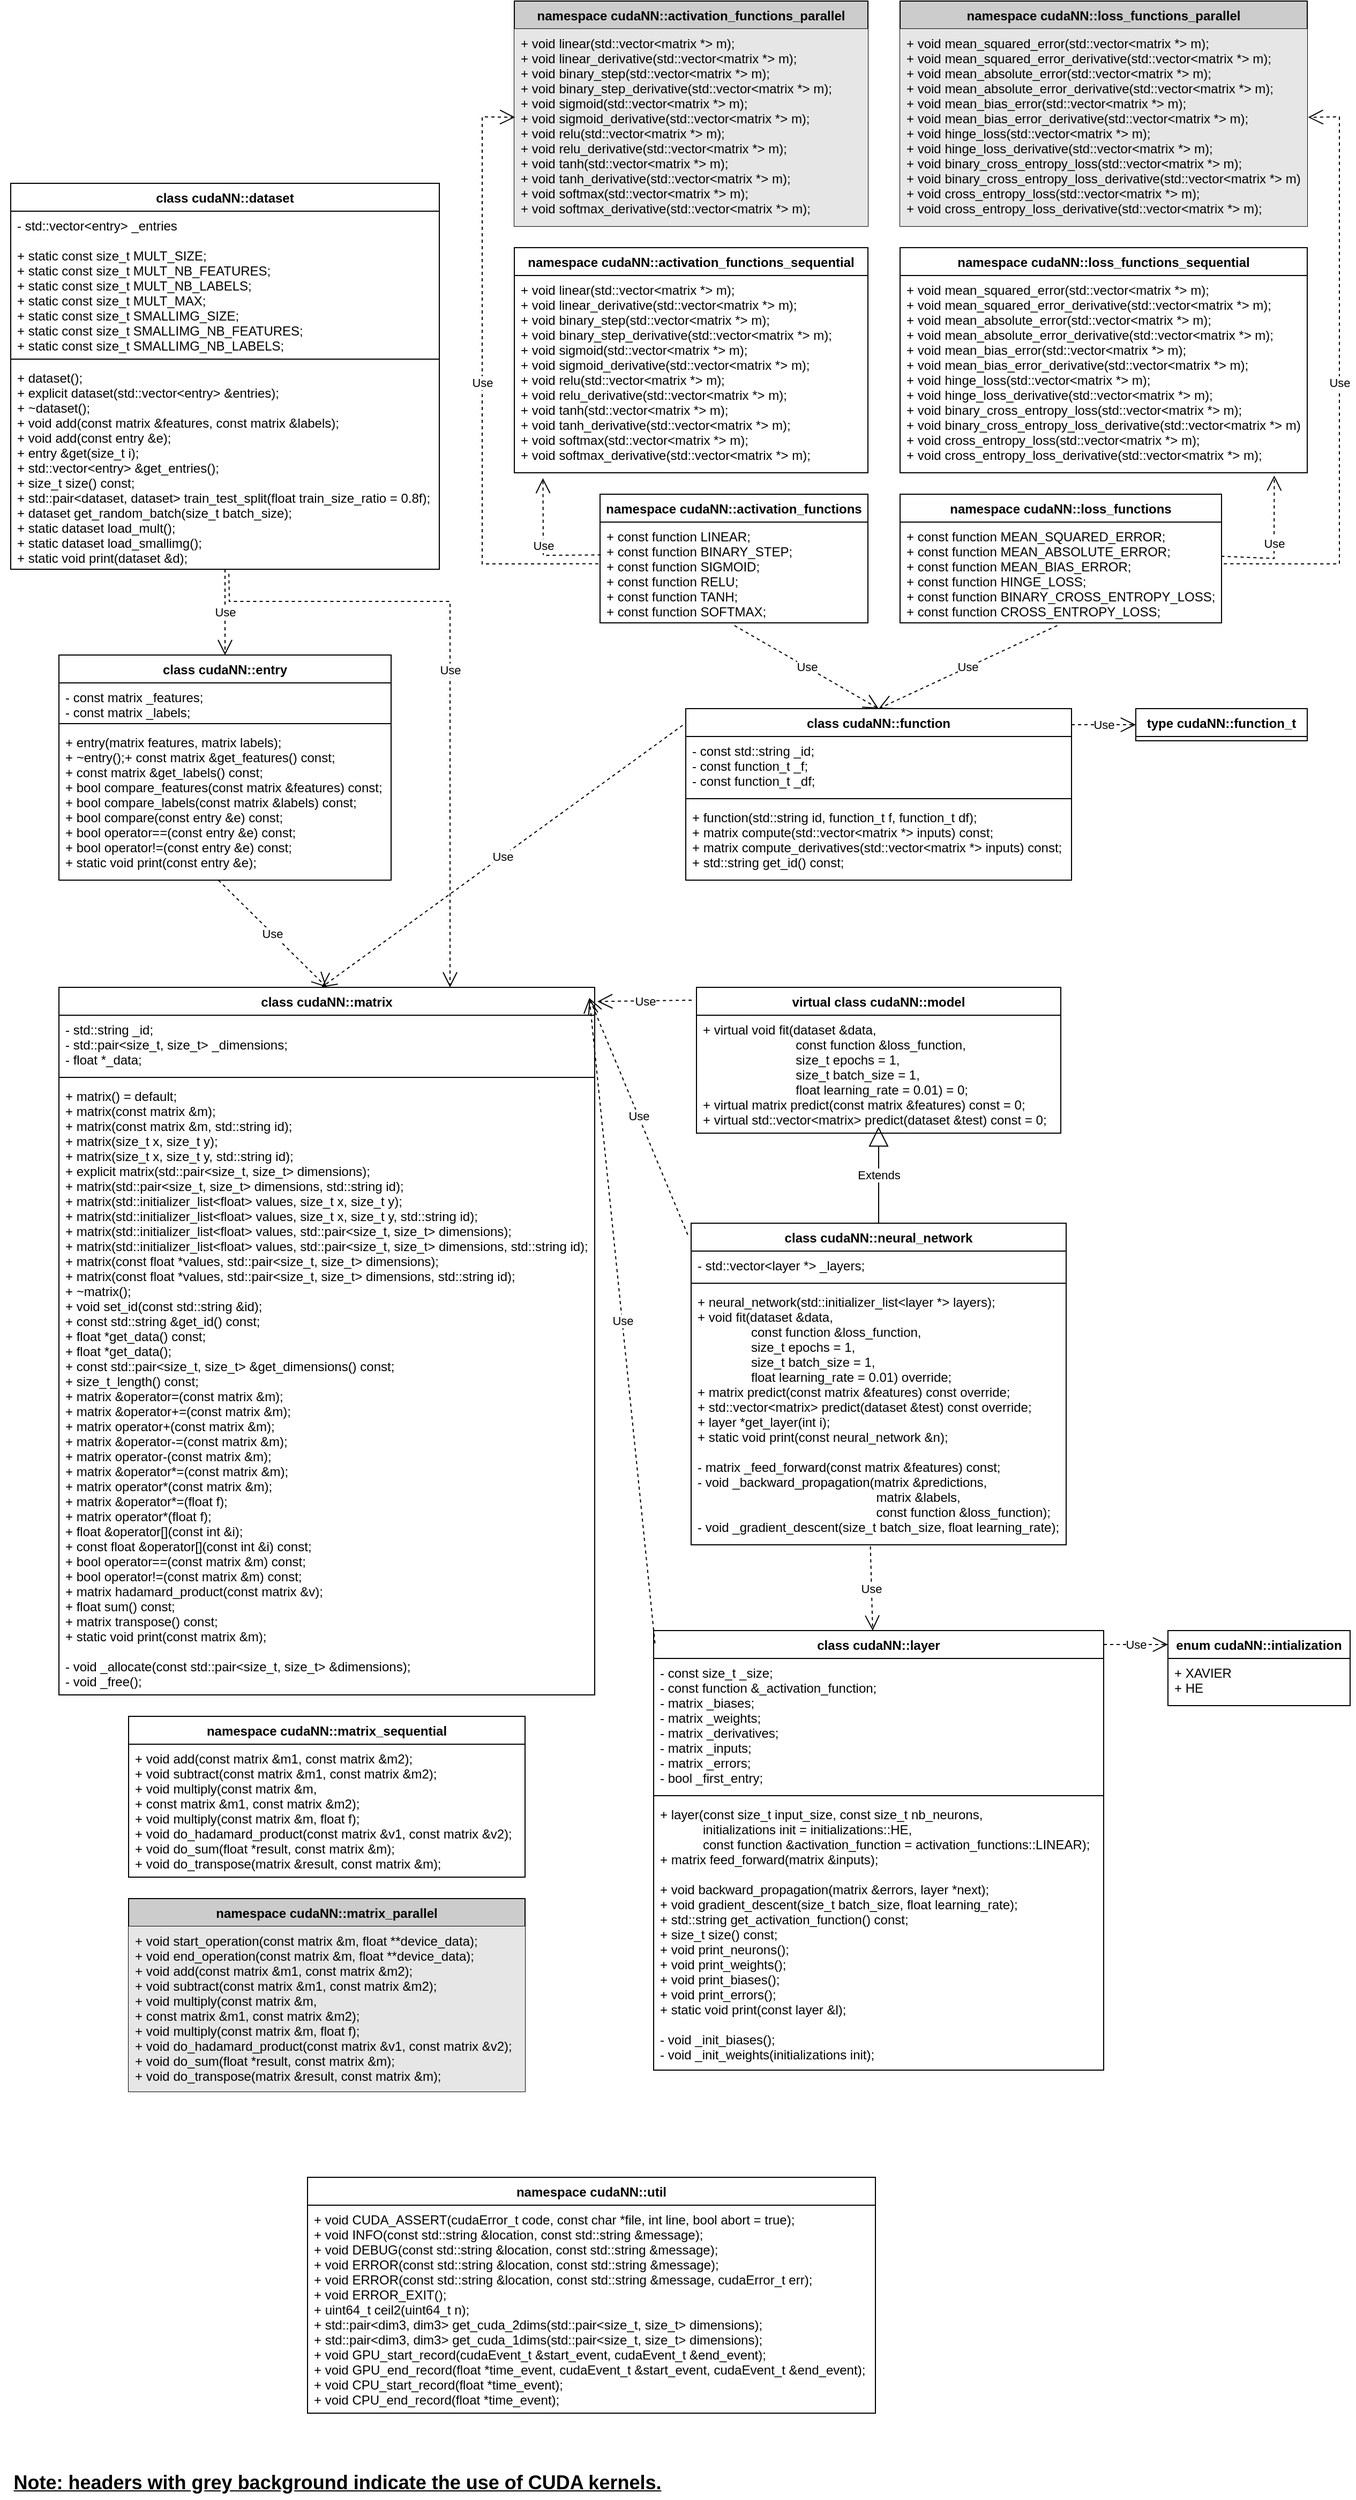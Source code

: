 <mxfile version="16.6.1" type="device"><diagram id="lW9xY2xVOV6UaGJM4TtB" name="Page-1"><mxGraphModel dx="1588" dy="1876" grid="1" gridSize="10" guides="1" tooltips="1" connect="1" arrows="1" fold="1" page="1" pageScale="1" pageWidth="827" pageHeight="1169" math="0" shadow="0"><root><mxCell id="0"/><mxCell id="1" parent="0"/><mxCell id="cubuI6TpVkCStN82LW3D-2" value="class cudaNN::matrix" style="swimlane;fontStyle=1;align=center;verticalAlign=top;childLayout=stackLayout;horizontal=1;startSize=26;horizontalStack=0;resizeParent=1;resizeParentMax=0;resizeLast=0;collapsible=1;marginBottom=0;" parent="1" vertex="1"><mxGeometry x="65" y="360" width="500" height="660" as="geometry"/></mxCell><mxCell id="cubuI6TpVkCStN82LW3D-3" value="- std::string _id;&#10;- std::pair&lt;size_t, size_t&gt; _dimensions;&#10;- float *_data;" style="text;strokeColor=none;fillColor=none;align=left;verticalAlign=top;spacingLeft=4;spacingRight=4;overflow=hidden;rotatable=0;points=[[0,0.5],[1,0.5]];portConstraint=eastwest;" parent="cubuI6TpVkCStN82LW3D-2" vertex="1"><mxGeometry y="26" width="500" height="54" as="geometry"/></mxCell><mxCell id="cubuI6TpVkCStN82LW3D-4" value="" style="line;strokeWidth=1;fillColor=none;align=left;verticalAlign=middle;spacingTop=-1;spacingLeft=3;spacingRight=3;rotatable=0;labelPosition=right;points=[];portConstraint=eastwest;" parent="cubuI6TpVkCStN82LW3D-2" vertex="1"><mxGeometry y="80" width="500" height="8" as="geometry"/></mxCell><mxCell id="cubuI6TpVkCStN82LW3D-5" value="+ matrix() = default;&#10;+ matrix(const matrix &amp;m);&#10;+ matrix(const matrix &amp;m, std::string id);&#10;+ matrix(size_t x, size_t y);&#10;+ matrix(size_t x, size_t y, std::string id);&#10;+ explicit matrix(std::pair&lt;size_t, size_t&gt; dimensions);&#10;+ matrix(std::pair&lt;size_t, size_t&gt; dimensions, std::string id);&#10;+ matrix(std::initializer_list&lt;float&gt; values, size_t x, size_t y);&#10;+ matrix(std::initializer_list&lt;float&gt; values, size_t x, size_t y, std::string id);&#10;+ matrix(std::initializer_list&lt;float&gt; values, std::pair&lt;size_t, size_t&gt; dimensions);&#10;+ matrix(std::initializer_list&lt;float&gt; values, std::pair&lt;size_t, size_t&gt; dimensions, std::string id);&#10;+ matrix(const float *values, std::pair&lt;size_t, size_t&gt; dimensions);&#10;+ matrix(const float *values, std::pair&lt;size_t, size_t&gt; dimensions, std::string id);&#10;+ ~matrix();&#10;+ void set_id(const std::string &amp;id);&#10;+ const std::string &amp;get_id() const;&#10;+ float *get_data() const;&#10;+ float *get_data();&#10;+ const std::pair&lt;size_t, size_t&gt; &amp;get_dimensions() const;&#10;+ size_t_length() const;&#10;+ matrix &amp;operator=(const matrix &amp;m);&#10;+ matrix &amp;operator+=(const matrix &amp;m);&#10;+ matrix operator+(const matrix &amp;m);&#10;+ matrix &amp;operator-=(const matrix &amp;m);&#10;+ matrix operator-(const matrix &amp;m);&#10;+ matrix &amp;operator*=(const matrix &amp;m);&#10;+ matrix operator*(const matrix &amp;m);&#10;+ matrix &amp;operator*=(float f);&#10;+ matrix operator*(float f);&#10;+ float &amp;operator[](const int &amp;i);&#10;+ const float &amp;operator[](const int &amp;i) const;&#10;+ bool operator==(const matrix &amp;m) const;&#10;+ bool operator!=(const matrix &amp;m) const;&#10;+ matrix hadamard_product(const matrix &amp;v);&#10;+ float sum() const;&#10;+ matrix transpose() const;&#10;+ static void print(const matrix &amp;m);&#10;&#10;- void _allocate(const std::pair&lt;size_t, size_t&gt; &amp;dimensions);&#10;- void _free();&#10;" style="text;strokeColor=none;fillColor=none;align=left;verticalAlign=top;spacingLeft=4;spacingRight=4;overflow=hidden;rotatable=0;points=[[0,0.5],[1,0.5]];portConstraint=eastwest;" parent="cubuI6TpVkCStN82LW3D-2" vertex="1"><mxGeometry y="88" width="500" height="572" as="geometry"/></mxCell><mxCell id="cubuI6TpVkCStN82LW3D-6" value="class cudaNN::entry" style="swimlane;fontStyle=1;align=center;verticalAlign=top;childLayout=stackLayout;horizontal=1;startSize=26;horizontalStack=0;resizeParent=1;resizeParentMax=0;resizeLast=0;collapsible=1;marginBottom=0;" parent="1" vertex="1"><mxGeometry x="65" y="50" width="310" height="210" as="geometry"/></mxCell><mxCell id="cubuI6TpVkCStN82LW3D-7" value="- const matrix _features;&#10;- const matrix _labels;" style="text;strokeColor=none;fillColor=none;align=left;verticalAlign=top;spacingLeft=4;spacingRight=4;overflow=hidden;rotatable=0;points=[[0,0.5],[1,0.5]];portConstraint=eastwest;" parent="cubuI6TpVkCStN82LW3D-6" vertex="1"><mxGeometry y="26" width="310" height="34" as="geometry"/></mxCell><mxCell id="cubuI6TpVkCStN82LW3D-8" value="" style="line;strokeWidth=1;fillColor=none;align=left;verticalAlign=middle;spacingTop=-1;spacingLeft=3;spacingRight=3;rotatable=0;labelPosition=right;points=[];portConstraint=eastwest;" parent="cubuI6TpVkCStN82LW3D-6" vertex="1"><mxGeometry y="60" width="310" height="8" as="geometry"/></mxCell><mxCell id="cubuI6TpVkCStN82LW3D-9" value="+ entry(matrix features, matrix labels);&#10;+ ~entry();+ const matrix &amp;get_features() const;&#10;+ const matrix &amp;get_labels() const;&#10;+ bool compare_features(const matrix &amp;features) const;&#10;+ bool compare_labels(const matrix &amp;labels) const;&#10;+ bool compare(const entry &amp;e) const;&#10;+ bool operator==(const entry &amp;e) const;&#10;+ bool operator!=(const entry &amp;e) const;&#10;+ static void print(const entry &amp;e);&#10;" style="text;strokeColor=none;fillColor=none;align=left;verticalAlign=top;spacingLeft=4;spacingRight=4;overflow=hidden;rotatable=0;points=[[0,0.5],[1,0.5]];portConstraint=eastwest;" parent="cubuI6TpVkCStN82LW3D-6" vertex="1"><mxGeometry y="68" width="310" height="142" as="geometry"/></mxCell><mxCell id="cubuI6TpVkCStN82LW3D-10" value="class cudaNN::dataset" style="swimlane;fontStyle=1;align=center;verticalAlign=top;childLayout=stackLayout;horizontal=1;startSize=26;horizontalStack=0;resizeParent=1;resizeParentMax=0;resizeLast=0;collapsible=1;marginBottom=0;" parent="1" vertex="1"><mxGeometry x="20" y="-390" width="400" height="360" as="geometry"/></mxCell><mxCell id="cubuI6TpVkCStN82LW3D-11" value="- std::vector&lt;entry&gt; _entries&#10;&#10;+ static const size_t MULT_SIZE;&#10;+ static const size_t MULT_NB_FEATURES;&#10;+ static const size_t MULT_NB_LABELS;&#10;+ static const size_t MULT_MAX;&#10;+ static const size_t SMALLIMG_SIZE;&#10;+ static const size_t SMALLIMG_NB_FEATURES;&#10;+ static const size_t SMALLIMG_NB_LABELS;" style="text;strokeColor=none;fillColor=none;align=left;verticalAlign=top;spacingLeft=4;spacingRight=4;overflow=hidden;rotatable=0;points=[[0,0.5],[1,0.5]];portConstraint=eastwest;" parent="cubuI6TpVkCStN82LW3D-10" vertex="1"><mxGeometry y="26" width="400" height="134" as="geometry"/></mxCell><mxCell id="cubuI6TpVkCStN82LW3D-12" value="" style="line;strokeWidth=1;fillColor=none;align=left;verticalAlign=middle;spacingTop=-1;spacingLeft=3;spacingRight=3;rotatable=0;labelPosition=right;points=[];portConstraint=eastwest;" parent="cubuI6TpVkCStN82LW3D-10" vertex="1"><mxGeometry y="160" width="400" height="8" as="geometry"/></mxCell><mxCell id="cubuI6TpVkCStN82LW3D-13" value="+ dataset();&#10;+ explicit dataset(std::vector&lt;entry&gt; &amp;entries);&#10;+ ~dataset();&#10;+ void add(const matrix &amp;features, const matrix &amp;labels);&#10;+ void add(const entry &amp;e);&#10;+ entry &amp;get(size_t i);&#10;+ std::vector&lt;entry&gt; &amp;get_entries();&#10;+ size_t size() const;&#10;+ std::pair&lt;dataset, dataset&gt; train_test_split(float train_size_ratio = 0.8f);&#10;+ dataset get_random_batch(size_t batch_size);&#10;+ static dataset load_mult();&#10;+ static dataset load_smallimg();&#10;+ static void print(dataset &amp;d);" style="text;strokeColor=none;fillColor=none;align=left;verticalAlign=top;spacingLeft=4;spacingRight=4;overflow=hidden;rotatable=0;points=[[0,0.5],[1,0.5]];portConstraint=eastwest;" parent="cubuI6TpVkCStN82LW3D-10" vertex="1"><mxGeometry y="168" width="400" height="192" as="geometry"/></mxCell><mxCell id="cubuI6TpVkCStN82LW3D-15" value="Use" style="endArrow=open;endSize=12;dashed=1;html=1;rounded=0;entryX=0.5;entryY=0;entryDx=0;entryDy=0;exitX=0.48;exitY=1;exitDx=0;exitDy=0;exitPerimeter=0;" parent="1" source="cubuI6TpVkCStN82LW3D-9" target="cubuI6TpVkCStN82LW3D-2" edge="1"><mxGeometry width="160" relative="1" as="geometry"><mxPoint x="230" y="210" as="sourcePoint"/><mxPoint x="270" y="350.002" as="targetPoint"/></mxGeometry></mxCell><mxCell id="cubuI6TpVkCStN82LW3D-21" value="namespace cudaNN::matrix_parallel" style="swimlane;fontStyle=1;align=center;verticalAlign=top;childLayout=stackLayout;horizontal=1;startSize=26;horizontalStack=0;resizeParent=1;resizeParentMax=0;resizeLast=0;collapsible=1;marginBottom=0;fillColor=#CCCCCC;" parent="1" vertex="1"><mxGeometry x="130" y="1210" width="370" height="180" as="geometry"/></mxCell><mxCell id="cubuI6TpVkCStN82LW3D-24" value="+ void start_operation(const matrix &amp;m, float **device_data);&#10;+ void end_operation(const matrix &amp;m, float **device_data);&#10;+ void add(const matrix &amp;m1, const matrix &amp;m2);&#10;+ void subtract(const matrix &amp;m1, const matrix &amp;m2);&#10;+ void multiply(const matrix &amp;m,&#10;+ const matrix &amp;m1, const matrix &amp;m2);&#10;+ void multiply(const matrix &amp;m, float f);&#10;+ void do_hadamard_product(const matrix &amp;v1, const matrix &amp;v2);&#10;+ void do_sum(float *result, const matrix &amp;m);&#10;+ void do_transpose(matrix &amp;result, const matrix &amp;m);" style="text;strokeColor=none;fillColor=#E6E6E6;align=left;verticalAlign=top;spacingLeft=4;spacingRight=4;overflow=hidden;rotatable=0;points=[[0,0.5],[1,0.5]];portConstraint=eastwest;" parent="cubuI6TpVkCStN82LW3D-21" vertex="1"><mxGeometry y="26" width="370" height="154" as="geometry"/></mxCell><mxCell id="cubuI6TpVkCStN82LW3D-25" value="namespace cudaNN::matrix_sequential" style="swimlane;fontStyle=1;align=center;verticalAlign=top;childLayout=stackLayout;horizontal=1;startSize=26;horizontalStack=0;resizeParent=1;resizeParentMax=0;resizeLast=0;collapsible=1;marginBottom=0;" parent="1" vertex="1"><mxGeometry x="130" y="1040" width="370" height="150" as="geometry"/></mxCell><mxCell id="cubuI6TpVkCStN82LW3D-26" value="+ void add(const matrix &amp;m1, const matrix &amp;m2);&#10;+ void subtract(const matrix &amp;m1, const matrix &amp;m2);&#10;+ void multiply(const matrix &amp;m,&#10;+ const matrix &amp;m1, const matrix &amp;m2);&#10;+ void multiply(const matrix &amp;m, float f);&#10;+ void do_hadamard_product(const matrix &amp;v1, const matrix &amp;v2);&#10;+ void do_sum(float *result, const matrix &amp;m);&#10;+ void do_transpose(matrix &amp;result, const matrix &amp;m);" style="text;strokeColor=none;fillColor=none;align=left;verticalAlign=top;spacingLeft=4;spacingRight=4;overflow=hidden;rotatable=0;points=[[0,0.5],[1,0.5]];portConstraint=eastwest;" parent="cubuI6TpVkCStN82LW3D-25" vertex="1"><mxGeometry y="26" width="370" height="124" as="geometry"/></mxCell><mxCell id="cubuI6TpVkCStN82LW3D-30" value="class cudaNN::function" style="swimlane;fontStyle=1;align=center;verticalAlign=top;childLayout=stackLayout;horizontal=1;startSize=26;horizontalStack=0;resizeParent=1;resizeParentMax=0;resizeLast=0;collapsible=1;marginBottom=0;" parent="1" vertex="1"><mxGeometry x="650" y="100" width="360" height="160" as="geometry"/></mxCell><mxCell id="cubuI6TpVkCStN82LW3D-31" value="- const std::string _id;&#10;- const function_t _f;&#10;- const function_t _df;" style="text;strokeColor=none;fillColor=none;align=left;verticalAlign=top;spacingLeft=4;spacingRight=4;overflow=hidden;rotatable=0;points=[[0,0.5],[1,0.5]];portConstraint=eastwest;" parent="cubuI6TpVkCStN82LW3D-30" vertex="1"><mxGeometry y="26" width="360" height="54" as="geometry"/></mxCell><mxCell id="cubuI6TpVkCStN82LW3D-32" value="" style="line;strokeWidth=1;fillColor=none;align=left;verticalAlign=middle;spacingTop=-1;spacingLeft=3;spacingRight=3;rotatable=0;labelPosition=right;points=[];portConstraint=eastwest;" parent="cubuI6TpVkCStN82LW3D-30" vertex="1"><mxGeometry y="80" width="360" height="8" as="geometry"/></mxCell><mxCell id="cubuI6TpVkCStN82LW3D-33" value="+ function(std::string id, function_t f, function_t df);&#10;+ matrix compute(std::vector&lt;matrix *&gt; inputs) const;&#10;+ matrix compute_derivatives(std::vector&lt;matrix *&gt; inputs) const;&#10;+ std::string get_id() const;&#10;" style="text;strokeColor=none;fillColor=none;align=left;verticalAlign=top;spacingLeft=4;spacingRight=4;overflow=hidden;rotatable=0;points=[[0,0.5],[1,0.5]];portConstraint=eastwest;" parent="cubuI6TpVkCStN82LW3D-30" vertex="1"><mxGeometry y="88" width="360" height="72" as="geometry"/></mxCell><mxCell id="cubuI6TpVkCStN82LW3D-34" value="type cudaNN::function_t" style="swimlane;fontStyle=1;align=center;verticalAlign=top;childLayout=stackLayout;horizontal=1;startSize=26;horizontalStack=0;resizeParent=1;resizeParentMax=0;resizeLast=0;collapsible=1;marginBottom=0;" parent="1" vertex="1"><mxGeometry x="1070" y="100" width="160" height="30" as="geometry"/></mxCell><mxCell id="cubuI6TpVkCStN82LW3D-39" value="namespace cudaNN::loss_functions" style="swimlane;fontStyle=1;align=center;verticalAlign=top;childLayout=stackLayout;horizontal=1;startSize=26;horizontalStack=0;resizeParent=1;resizeParentMax=0;resizeLast=0;collapsible=1;marginBottom=0;" parent="1" vertex="1"><mxGeometry x="850" y="-100" width="300" height="120" as="geometry"/></mxCell><mxCell id="cubuI6TpVkCStN82LW3D-42" value="+ const function MEAN_SQUARED_ERROR;&#10;+ const function MEAN_ABSOLUTE_ERROR;&#10;+ const function MEAN_BIAS_ERROR;&#10;+ const function HINGE_LOSS;&#10;+ const function BINARY_CROSS_ENTROPY_LOSS;&#10;+ const function CROSS_ENTROPY_LOSS;" style="text;strokeColor=none;fillColor=none;align=left;verticalAlign=top;spacingLeft=4;spacingRight=4;overflow=hidden;rotatable=0;points=[[0,0.5],[1,0.5]];portConstraint=eastwest;" parent="cubuI6TpVkCStN82LW3D-39" vertex="1"><mxGeometry y="26" width="300" height="94" as="geometry"/></mxCell><mxCell id="cubuI6TpVkCStN82LW3D-43" value="namespace cudaNN::loss_functions_sequential" style="swimlane;fontStyle=1;align=center;verticalAlign=top;childLayout=stackLayout;horizontal=1;startSize=26;horizontalStack=0;resizeParent=1;resizeParentMax=0;resizeLast=0;collapsible=1;marginBottom=0;" parent="1" vertex="1"><mxGeometry x="850" y="-330" width="380" height="210" as="geometry"/></mxCell><mxCell id="cubuI6TpVkCStN82LW3D-44" value="+ void mean_squared_error(std::vector&lt;matrix *&gt; m);&#10;+ void mean_squared_error_derivative(std::vector&lt;matrix *&gt; m);&#10;+ void mean_absolute_error(std::vector&lt;matrix *&gt; m);&#10;+ void mean_absolute_error_derivative(std::vector&lt;matrix *&gt; m);&#10;+ void mean_bias_error(std::vector&lt;matrix *&gt; m);&#10;+ void mean_bias_error_derivative(std::vector&lt;matrix *&gt; m);&#10;+ void hinge_loss(std::vector&lt;matrix *&gt; m);&#10;+ void hinge_loss_derivative(std::vector&lt;matrix *&gt; m);&#10;+ void binary_cross_entropy_loss(std::vector&lt;matrix *&gt; m);&#10;+ void binary_cross_entropy_loss_derivative(std::vector&lt;matrix *&gt; m);&#10;+ void cross_entropy_loss(std::vector&lt;matrix *&gt; m);&#10;+ void cross_entropy_loss_derivative(std::vector&lt;matrix *&gt; m);" style="text;strokeColor=none;fillColor=none;align=left;verticalAlign=top;spacingLeft=4;spacingRight=4;overflow=hidden;rotatable=0;points=[[0,0.5],[1,0.5]];portConstraint=eastwest;" parent="cubuI6TpVkCStN82LW3D-43" vertex="1"><mxGeometry y="26" width="380" height="184" as="geometry"/></mxCell><mxCell id="cubuI6TpVkCStN82LW3D-45" value="namespace cudaNN::loss_functions_parallel" style="swimlane;fontStyle=1;align=center;verticalAlign=top;childLayout=stackLayout;horizontal=1;startSize=26;horizontalStack=0;resizeParent=1;resizeParentMax=0;resizeLast=0;collapsible=1;marginBottom=0;fillColor=#CCCCCC;" parent="1" vertex="1"><mxGeometry x="850" y="-560" width="380" height="210" as="geometry"/></mxCell><mxCell id="cubuI6TpVkCStN82LW3D-46" value="+ void mean_squared_error(std::vector&lt;matrix *&gt; m);&#10;+ void mean_squared_error_derivative(std::vector&lt;matrix *&gt; m);&#10;+ void mean_absolute_error(std::vector&lt;matrix *&gt; m);&#10;+ void mean_absolute_error_derivative(std::vector&lt;matrix *&gt; m);&#10;+ void mean_bias_error(std::vector&lt;matrix *&gt; m);&#10;+ void mean_bias_error_derivative(std::vector&lt;matrix *&gt; m);&#10;+ void hinge_loss(std::vector&lt;matrix *&gt; m);&#10;+ void hinge_loss_derivative(std::vector&lt;matrix *&gt; m);&#10;+ void binary_cross_entropy_loss(std::vector&lt;matrix *&gt; m);&#10;+ void binary_cross_entropy_loss_derivative(std::vector&lt;matrix *&gt; m);&#10;+ void cross_entropy_loss(std::vector&lt;matrix *&gt; m);&#10;+ void cross_entropy_loss_derivative(std::vector&lt;matrix *&gt; m);" style="text;strokeColor=none;fillColor=#E6E6E6;align=left;verticalAlign=top;spacingLeft=4;spacingRight=4;overflow=hidden;rotatable=0;points=[[0,0.5],[1,0.5]];portConstraint=eastwest;" parent="cubuI6TpVkCStN82LW3D-45" vertex="1"><mxGeometry y="26" width="380" height="184" as="geometry"/></mxCell><mxCell id="cubuI6TpVkCStN82LW3D-47" value="namespace cudaNN::activation_functions" style="swimlane;fontStyle=1;align=center;verticalAlign=top;childLayout=stackLayout;horizontal=1;startSize=26;horizontalStack=0;resizeParent=1;resizeParentMax=0;resizeLast=0;collapsible=1;marginBottom=0;" parent="1" vertex="1"><mxGeometry x="570" y="-100" width="250" height="120" as="geometry"/></mxCell><mxCell id="cubuI6TpVkCStN82LW3D-50" value="+ const function LINEAR;&#10;+ const function BINARY_STEP;&#10;+ const function SIGMOID;&#10;+ const function RELU;&#10;+ const function TANH;&#10;+ const function SOFTMAX;" style="text;strokeColor=none;fillColor=none;align=left;verticalAlign=top;spacingLeft=4;spacingRight=4;overflow=hidden;rotatable=0;points=[[0,0.5],[1,0.5]];portConstraint=eastwest;" parent="cubuI6TpVkCStN82LW3D-47" vertex="1"><mxGeometry y="26" width="250" height="94" as="geometry"/></mxCell><mxCell id="cubuI6TpVkCStN82LW3D-55" value="namespace cudaNN::activation_functions_sequential" style="swimlane;fontStyle=1;align=center;verticalAlign=top;childLayout=stackLayout;horizontal=1;startSize=26;horizontalStack=0;resizeParent=1;resizeParentMax=0;resizeLast=0;collapsible=1;marginBottom=0;" parent="1" vertex="1"><mxGeometry x="490" y="-330" width="330" height="210" as="geometry"/></mxCell><mxCell id="cubuI6TpVkCStN82LW3D-56" value="+ void linear(std::vector&lt;matrix *&gt; m);&#10;+ void linear_derivative(std::vector&lt;matrix *&gt; m);&#10;+ void binary_step(std::vector&lt;matrix *&gt; m);&#10;+ void binary_step_derivative(std::vector&lt;matrix *&gt; m);&#10;+ void sigmoid(std::vector&lt;matrix *&gt; m);&#10;+ void sigmoid_derivative(std::vector&lt;matrix *&gt; m);&#10;+ void relu(std::vector&lt;matrix *&gt; m);&#10;+ void relu_derivative(std::vector&lt;matrix *&gt; m);&#10;+ void tanh(std::vector&lt;matrix *&gt; m);&#10;+ void tanh_derivative(std::vector&lt;matrix *&gt; m);&#10;+ void softmax(std::vector&lt;matrix *&gt; m);&#10;+ void softmax_derivative(std::vector&lt;matrix *&gt; m);" style="text;strokeColor=none;fillColor=none;align=left;verticalAlign=top;spacingLeft=4;spacingRight=4;overflow=hidden;rotatable=0;points=[[0,0.5],[1,0.5]];portConstraint=eastwest;" parent="cubuI6TpVkCStN82LW3D-55" vertex="1"><mxGeometry y="26" width="330" height="184" as="geometry"/></mxCell><mxCell id="cubuI6TpVkCStN82LW3D-57" value="namespace cudaNN::activation_functions_parallel" style="swimlane;fontStyle=1;align=center;verticalAlign=top;childLayout=stackLayout;horizontal=1;startSize=26;horizontalStack=0;resizeParent=1;resizeParentMax=0;resizeLast=0;collapsible=1;marginBottom=0;fillColor=#CCCCCC;" parent="1" vertex="1"><mxGeometry x="490" y="-560" width="330" height="210" as="geometry"/></mxCell><mxCell id="cubuI6TpVkCStN82LW3D-58" value="+ void linear(std::vector&lt;matrix *&gt; m);&#10;+ void linear_derivative(std::vector&lt;matrix *&gt; m);&#10;+ void binary_step(std::vector&lt;matrix *&gt; m);&#10;+ void binary_step_derivative(std::vector&lt;matrix *&gt; m);&#10;+ void sigmoid(std::vector&lt;matrix *&gt; m);&#10;+ void sigmoid_derivative(std::vector&lt;matrix *&gt; m);&#10;+ void relu(std::vector&lt;matrix *&gt; m);&#10;+ void relu_derivative(std::vector&lt;matrix *&gt; m);&#10;+ void tanh(std::vector&lt;matrix *&gt; m);&#10;+ void tanh_derivative(std::vector&lt;matrix *&gt; m);&#10;+ void softmax(std::vector&lt;matrix *&gt; m);&#10;+ void softmax_derivative(std::vector&lt;matrix *&gt; m);" style="text;strokeColor=none;fillColor=#E6E6E6;align=left;verticalAlign=top;spacingLeft=4;spacingRight=4;overflow=hidden;rotatable=0;points=[[0,0.5],[1,0.5]];portConstraint=eastwest;" parent="cubuI6TpVkCStN82LW3D-57" vertex="1"><mxGeometry y="26" width="330" height="184" as="geometry"/></mxCell><mxCell id="cubuI6TpVkCStN82LW3D-59" value="virtual class cudaNN::model" style="swimlane;fontStyle=1;align=center;verticalAlign=top;childLayout=stackLayout;horizontal=1;startSize=26;horizontalStack=0;resizeParent=1;resizeParentMax=0;resizeLast=0;collapsible=1;marginBottom=0;" parent="1" vertex="1"><mxGeometry x="660" y="360" width="340" height="136" as="geometry"/></mxCell><mxCell id="cubuI6TpVkCStN82LW3D-62" value="+ virtual void fit(dataset &amp;data,&#10;                          const function &amp;loss_function,&#10;                          size_t epochs = 1,&#10;                          size_t batch_size = 1,&#10;                          float learning_rate = 0.01) = 0;&#10;+ virtual matrix predict(const matrix &amp;features) const = 0;&#10;+ virtual std::vector&lt;matrix&gt; predict(dataset &amp;test) const = 0;" style="text;strokeColor=none;fillColor=none;align=left;verticalAlign=top;spacingLeft=4;spacingRight=4;overflow=hidden;rotatable=0;points=[[0,0.5],[1,0.5]];portConstraint=eastwest;" parent="cubuI6TpVkCStN82LW3D-59" vertex="1"><mxGeometry y="26" width="340" height="110" as="geometry"/></mxCell><mxCell id="cubuI6TpVkCStN82LW3D-63" value="class cudaNN::neural_network" style="swimlane;fontStyle=1;align=center;verticalAlign=top;childLayout=stackLayout;horizontal=1;startSize=26;horizontalStack=0;resizeParent=1;resizeParentMax=0;resizeLast=0;collapsible=1;marginBottom=0;" parent="1" vertex="1"><mxGeometry x="655" y="580" width="350" height="300" as="geometry"/></mxCell><mxCell id="cubuI6TpVkCStN82LW3D-64" value="- std::vector&lt;layer *&gt; _layers;" style="text;strokeColor=none;fillColor=none;align=left;verticalAlign=top;spacingLeft=4;spacingRight=4;overflow=hidden;rotatable=0;points=[[0,0.5],[1,0.5]];portConstraint=eastwest;" parent="cubuI6TpVkCStN82LW3D-63" vertex="1"><mxGeometry y="26" width="350" height="26" as="geometry"/></mxCell><mxCell id="cubuI6TpVkCStN82LW3D-65" value="" style="line;strokeWidth=1;fillColor=none;align=left;verticalAlign=middle;spacingTop=-1;spacingLeft=3;spacingRight=3;rotatable=0;labelPosition=right;points=[];portConstraint=eastwest;" parent="cubuI6TpVkCStN82LW3D-63" vertex="1"><mxGeometry y="52" width="350" height="8" as="geometry"/></mxCell><mxCell id="cubuI6TpVkCStN82LW3D-66" value="+ neural_network(std::initializer_list&lt;layer *&gt; layers);&#10;+ void fit(dataset &amp;data,&#10;               const function &amp;loss_function,&#10;               size_t epochs = 1,&#10;               size_t batch_size = 1,&#10;               float learning_rate = 0.01) override;&#10;+ matrix predict(const matrix &amp;features) const override;&#10;+ std::vector&lt;matrix&gt; predict(dataset &amp;test) const override;&#10;+ layer *get_layer(int i);&#10;+ static void print(const neural_network &amp;n);&#10;&#10;- matrix _feed_forward(const matrix &amp;features) const;&#10;- void _backward_propagation(matrix &amp;predictions,&#10;                                                  matrix &amp;labels,&#10;                                                  const function &amp;loss_function);&#10;- void _gradient_descent(size_t batch_size, float learning_rate);&#10;&#10;" style="text;strokeColor=none;fillColor=none;align=left;verticalAlign=top;spacingLeft=4;spacingRight=4;overflow=hidden;rotatable=0;points=[[0,0.5],[1,0.5]];portConstraint=eastwest;" parent="cubuI6TpVkCStN82LW3D-63" vertex="1"><mxGeometry y="60" width="350" height="240" as="geometry"/></mxCell><mxCell id="cubuI6TpVkCStN82LW3D-67" value="enum cudaNN::intialization" style="swimlane;fontStyle=1;align=center;verticalAlign=top;childLayout=stackLayout;horizontal=1;startSize=26;horizontalStack=0;resizeParent=1;resizeParentMax=0;resizeLast=0;collapsible=1;marginBottom=0;" parent="1" vertex="1"><mxGeometry x="1100" y="960" width="170" height="70" as="geometry"/></mxCell><mxCell id="cubuI6TpVkCStN82LW3D-68" value="+ XAVIER&#10;+ HE" style="text;strokeColor=none;fillColor=none;align=left;verticalAlign=top;spacingLeft=4;spacingRight=4;overflow=hidden;rotatable=0;points=[[0,0.5],[1,0.5]];portConstraint=eastwest;" parent="cubuI6TpVkCStN82LW3D-67" vertex="1"><mxGeometry y="26" width="170" height="44" as="geometry"/></mxCell><mxCell id="cubuI6TpVkCStN82LW3D-71" value="class cudaNN::layer" style="swimlane;fontStyle=1;align=center;verticalAlign=top;childLayout=stackLayout;horizontal=1;startSize=26;horizontalStack=0;resizeParent=1;resizeParentMax=0;resizeLast=0;collapsible=1;marginBottom=0;" parent="1" vertex="1"><mxGeometry x="620" y="960" width="420" height="410" as="geometry"/></mxCell><mxCell id="cubuI6TpVkCStN82LW3D-72" value="- const size_t _size;&#10;- const function &amp;_activation_function;&#10;- matrix _biases;&#10;- matrix _weights;&#10;- matrix _derivatives;&#10;- matrix _inputs;&#10;- matrix _errors;&#10;- bool _first_entry;" style="text;strokeColor=none;fillColor=none;align=left;verticalAlign=top;spacingLeft=4;spacingRight=4;overflow=hidden;rotatable=0;points=[[0,0.5],[1,0.5]];portConstraint=eastwest;" parent="cubuI6TpVkCStN82LW3D-71" vertex="1"><mxGeometry y="26" width="420" height="124" as="geometry"/></mxCell><mxCell id="cubuI6TpVkCStN82LW3D-73" value="" style="line;strokeWidth=1;fillColor=none;align=left;verticalAlign=middle;spacingTop=-1;spacingLeft=3;spacingRight=3;rotatable=0;labelPosition=right;points=[];portConstraint=eastwest;" parent="cubuI6TpVkCStN82LW3D-71" vertex="1"><mxGeometry y="150" width="420" height="8" as="geometry"/></mxCell><mxCell id="cubuI6TpVkCStN82LW3D-74" value="+ layer(const size_t input_size, const size_t nb_neurons,&#10;            initializations init = initializations::HE,&#10;            const function &amp;activation_function = activation_functions::LINEAR);&#10;+ matrix feed_forward(matrix &amp;inputs);&#10;&#10;+ void backward_propagation(matrix &amp;errors, layer *next);&#10;+ void gradient_descent(size_t batch_size, float learning_rate);&#10;+ std::string get_activation_function() const;&#10;+ size_t size() const;&#10;+ void print_neurons();&#10;+ void print_weights();&#10;+ void print_biases();&#10;+ void print_errors();&#10;+ static void print(const layer &amp;l);&#10;            &#10;- void _init_biases();&#10;- void _init_weights(initializations init);" style="text;strokeColor=none;fillColor=none;align=left;verticalAlign=top;spacingLeft=4;spacingRight=4;overflow=hidden;rotatable=0;points=[[0,0.5],[1,0.5]];portConstraint=eastwest;" parent="cubuI6TpVkCStN82LW3D-71" vertex="1"><mxGeometry y="158" width="420" height="252" as="geometry"/></mxCell><mxCell id="cubuI6TpVkCStN82LW3D-75" value="namespace cudaNN::util" style="swimlane;fontStyle=1;align=center;verticalAlign=top;childLayout=stackLayout;horizontal=1;startSize=26;horizontalStack=0;resizeParent=1;resizeParentMax=0;resizeLast=0;collapsible=1;marginBottom=0;" parent="1" vertex="1"><mxGeometry x="297" y="1470" width="530" height="220" as="geometry"/></mxCell><mxCell id="cubuI6TpVkCStN82LW3D-78" value="+ void CUDA_ASSERT(cudaError_t code, const char *file, int line, bool abort = true);&#10;+ void INFO(const std::string &amp;location, const std::string &amp;message);&#10;+ void DEBUG(const std::string &amp;location, const std::string &amp;message);&#10;+ void ERROR(const std::string &amp;location, const std::string &amp;message);&#10;+ void ERROR(const std::string &amp;location, const std::string &amp;message, cudaError_t err);&#10;+ void ERROR_EXIT();&#10;+ uint64_t ceil2(uint64_t n);&#10;+ std::pair&lt;dim3, dim3&gt; get_cuda_2dims(std::pair&lt;size_t, size_t&gt; dimensions);&#10;+ std::pair&lt;dim3, dim3&gt; get_cuda_1dims(std::pair&lt;size_t, size_t&gt; dimensions);&#10;+ void GPU_start_record(cudaEvent_t &amp;start_event, cudaEvent_t &amp;end_event);&#10;+ void GPU_end_record(float *time_event, cudaEvent_t &amp;start_event, cudaEvent_t &amp;end_event);&#10;+ void CPU_start_record(float *time_event);&#10;+ void CPU_end_record(float *time_event);" style="text;strokeColor=none;fillColor=none;align=left;verticalAlign=top;spacingLeft=4;spacingRight=4;overflow=hidden;rotatable=0;points=[[0,0.5],[1,0.5]];portConstraint=eastwest;" parent="cubuI6TpVkCStN82LW3D-75" vertex="1"><mxGeometry y="26" width="530" height="194" as="geometry"/></mxCell><mxCell id="cubuI6TpVkCStN82LW3D-84" value="Use" style="endArrow=open;endSize=12;dashed=1;html=1;rounded=0;entryX=0;entryY=0.5;entryDx=0;entryDy=0;exitX=1;exitY=0.094;exitDx=0;exitDy=0;exitPerimeter=0;" parent="1" source="cubuI6TpVkCStN82LW3D-30" target="cubuI6TpVkCStN82LW3D-34" edge="1"><mxGeometry width="160" relative="1" as="geometry"><mxPoint x="460" y="220" as="sourcePoint"/><mxPoint x="620" y="220" as="targetPoint"/></mxGeometry></mxCell><mxCell id="cubuI6TpVkCStN82LW3D-85" value="Use" style="endArrow=open;endSize=12;dashed=1;html=1;rounded=0;entryX=1.005;entryY=0.02;entryDx=0;entryDy=0;entryPerimeter=0;exitX=-0.013;exitY=0.088;exitDx=0;exitDy=0;exitPerimeter=0;" parent="1" source="cubuI6TpVkCStN82LW3D-59" target="cubuI6TpVkCStN82LW3D-2" edge="1"><mxGeometry width="160" relative="1" as="geometry"><mxPoint x="420" y="260" as="sourcePoint"/><mxPoint x="580" y="260" as="targetPoint"/></mxGeometry></mxCell><mxCell id="cubuI6TpVkCStN82LW3D-86" value="Use" style="endArrow=open;endSize=12;dashed=1;html=1;rounded=0;exitX=-0.009;exitY=0.036;exitDx=0;exitDy=0;exitPerimeter=0;" parent="1" source="cubuI6TpVkCStN82LW3D-63" edge="1"><mxGeometry width="160" relative="1" as="geometry"><mxPoint x="1160" y="510" as="sourcePoint"/><mxPoint x="560" y="370" as="targetPoint"/></mxGeometry></mxCell><mxCell id="cubuI6TpVkCStN82LW3D-87" value="Use" style="endArrow=open;endSize=12;dashed=1;html=1;rounded=0;exitX=0.003;exitY=0.029;exitDx=0;exitDy=0;exitPerimeter=0;" parent="1" source="cubuI6TpVkCStN82LW3D-71" edge="1"><mxGeometry width="160" relative="1" as="geometry"><mxPoint x="1180" y="670" as="sourcePoint"/><mxPoint x="560" y="370" as="targetPoint"/></mxGeometry></mxCell><mxCell id="cubuI6TpVkCStN82LW3D-89" value="Use" style="endArrow=open;endSize=12;dashed=1;html=1;rounded=0;exitX=0.478;exitY=1.006;exitDx=0;exitDy=0;exitPerimeter=0;" parent="1" source="cubuI6TpVkCStN82LW3D-66" target="cubuI6TpVkCStN82LW3D-71" edge="1"><mxGeometry width="160" relative="1" as="geometry"><mxPoint x="1100" y="630" as="sourcePoint"/><mxPoint x="1260" y="630" as="targetPoint"/></mxGeometry></mxCell><mxCell id="cubuI6TpVkCStN82LW3D-90" value="Extends" style="endArrow=block;endSize=16;endFill=0;html=1;rounded=0;exitX=0.5;exitY=0;exitDx=0;exitDy=0;" parent="1" source="cubuI6TpVkCStN82LW3D-63" edge="1"><mxGeometry width="160" relative="1" as="geometry"><mxPoint x="1030" y="580" as="sourcePoint"/><mxPoint x="830" y="490" as="targetPoint"/></mxGeometry></mxCell><mxCell id="cubuI6TpVkCStN82LW3D-91" value="Use" style="endArrow=open;endSize=12;dashed=1;html=1;rounded=0;exitX=-0.008;exitY=0.097;exitDx=0;exitDy=0;exitPerimeter=0;" parent="1" source="cubuI6TpVkCStN82LW3D-30" edge="1"><mxGeometry width="160" relative="1" as="geometry"><mxPoint x="440" y="140" as="sourcePoint"/><mxPoint x="310" y="360" as="targetPoint"/></mxGeometry></mxCell><mxCell id="cubuI6TpVkCStN82LW3D-92" value="Use" style="endArrow=open;endSize=12;dashed=1;html=1;rounded=0;exitX=0.502;exitY=1.027;exitDx=0;exitDy=0;exitPerimeter=0;entryX=0.5;entryY=0;entryDx=0;entryDy=0;" parent="1" source="cubuI6TpVkCStN82LW3D-50" target="cubuI6TpVkCStN82LW3D-30" edge="1"><mxGeometry width="160" relative="1" as="geometry"><mxPoint x="510" y="50" as="sourcePoint"/><mxPoint x="670" y="50" as="targetPoint"/></mxGeometry></mxCell><mxCell id="cubuI6TpVkCStN82LW3D-93" value="Use" style="endArrow=open;endSize=12;dashed=1;html=1;rounded=0;exitX=0.489;exitY=1.027;exitDx=0;exitDy=0;exitPerimeter=0;" parent="1" source="cubuI6TpVkCStN82LW3D-42" edge="1"><mxGeometry width="160" relative="1" as="geometry"><mxPoint x="560" y="60" as="sourcePoint"/><mxPoint x="830" y="100" as="targetPoint"/></mxGeometry></mxCell><mxCell id="cubuI6TpVkCStN82LW3D-94" value="Use" style="endArrow=open;endSize=12;dashed=1;html=1;rounded=0;entryX=0.5;entryY=0;entryDx=0;entryDy=0;" parent="1" target="cubuI6TpVkCStN82LW3D-6" edge="1"><mxGeometry width="160" relative="1" as="geometry"><mxPoint x="220" y="-30" as="sourcePoint"/><mxPoint x="180" as="targetPoint"/></mxGeometry></mxCell><mxCell id="cubuI6TpVkCStN82LW3D-95" value="Use" style="endArrow=open;endSize=12;dashed=1;html=1;rounded=0;exitX=0.509;exitY=1.022;exitDx=0;exitDy=0;exitPerimeter=0;" parent="1" source="cubuI6TpVkCStN82LW3D-13" edge="1"><mxGeometry width="160" relative="1" as="geometry"><mxPoint x="440" y="-10" as="sourcePoint"/><mxPoint x="430" y="360" as="targetPoint"/><Array as="points"><mxPoint x="224"/><mxPoint x="430"/><mxPoint x="430" y="280"/></Array></mxGeometry></mxCell><mxCell id="cubuI6TpVkCStN82LW3D-96" value="Use" style="endArrow=open;endSize=12;dashed=1;html=1;rounded=0;exitX=-0.006;exitY=0.414;exitDx=0;exitDy=0;exitPerimeter=0;entryX=0.002;entryY=0.448;entryDx=0;entryDy=0;entryPerimeter=0;" parent="1" source="cubuI6TpVkCStN82LW3D-50" target="cubuI6TpVkCStN82LW3D-58" edge="1"><mxGeometry width="160" relative="1" as="geometry"><mxPoint x="460" y="-50" as="sourcePoint"/><mxPoint x="460" y="-450" as="targetPoint"/><Array as="points"><mxPoint x="460" y="-35"/><mxPoint x="460" y="-452"/></Array></mxGeometry></mxCell><mxCell id="cubuI6TpVkCStN82LW3D-97" value="Use" style="endArrow=open;endSize=12;dashed=1;html=1;rounded=0;exitX=1.007;exitY=0.414;exitDx=0;exitDy=0;exitPerimeter=0;entryX=1.002;entryY=0.448;entryDx=0;entryDy=0;entryPerimeter=0;" parent="1" source="cubuI6TpVkCStN82LW3D-42" target="cubuI6TpVkCStN82LW3D-46" edge="1"><mxGeometry width="160" relative="1" as="geometry"><mxPoint x="1330" y="-60" as="sourcePoint"/><mxPoint x="1310" y="-480" as="targetPoint"/><Array as="points"><mxPoint x="1260" y="-35"/><mxPoint x="1260" y="-452"/></Array></mxGeometry></mxCell><mxCell id="cubuI6TpVkCStN82LW3D-98" value="Use" style="endArrow=open;endSize=12;dashed=1;html=1;rounded=0;entryX=0.919;entryY=1.014;entryDx=0;entryDy=0;entryPerimeter=0;exitX=0.999;exitY=0.339;exitDx=0;exitDy=0;exitPerimeter=0;" parent="1" source="cubuI6TpVkCStN82LW3D-42" target="cubuI6TpVkCStN82LW3D-44" edge="1"><mxGeometry width="160" relative="1" as="geometry"><mxPoint x="1150" y="-50" as="sourcePoint"/><mxPoint x="1240" y="-110" as="targetPoint"/><Array as="points"><mxPoint x="1199" y="-40"/></Array></mxGeometry></mxCell><mxCell id="cubuI6TpVkCStN82LW3D-99" value="Use" style="endArrow=open;endSize=12;dashed=1;html=1;rounded=0;entryX=0.081;entryY=1.027;entryDx=0;entryDy=0;entryPerimeter=0;exitX=0.003;exitY=0.326;exitDx=0;exitDy=0;exitPerimeter=0;" parent="1" source="cubuI6TpVkCStN82LW3D-50" target="cubuI6TpVkCStN82LW3D-56" edge="1"><mxGeometry width="160" relative="1" as="geometry"><mxPoint x="520" y="40" as="sourcePoint"/><mxPoint x="680" y="40" as="targetPoint"/><Array as="points"><mxPoint x="517" y="-43"/></Array></mxGeometry></mxCell><mxCell id="cubuI6TpVkCStN82LW3D-101" value="Use" style="endArrow=open;endSize=12;dashed=1;html=1;rounded=0;entryX=0;entryY=0.5;entryDx=0;entryDy=0;exitX=1;exitY=0.094;exitDx=0;exitDy=0;exitPerimeter=0;" parent="1" edge="1"><mxGeometry width="160" relative="1" as="geometry"><mxPoint x="1040" y="973.04" as="sourcePoint"/><mxPoint x="1100" y="973.0" as="targetPoint"/></mxGeometry></mxCell><mxCell id="cubuI6TpVkCStN82LW3D-106" value="&lt;b&gt;&lt;font style=&quot;font-size: 18px&quot;&gt;&lt;u&gt;Note: headers with grey background indicate the use of CUDA kernels.&lt;/u&gt;&lt;/font&gt;&lt;/b&gt;" style="text;html=1;strokeColor=none;fillColor=none;align=center;verticalAlign=middle;whiteSpace=wrap;rounded=0;" parent="1" vertex="1"><mxGeometry x="10" y="1740" width="630" height="30" as="geometry"/></mxCell></root></mxGraphModel></diagram></mxfile>